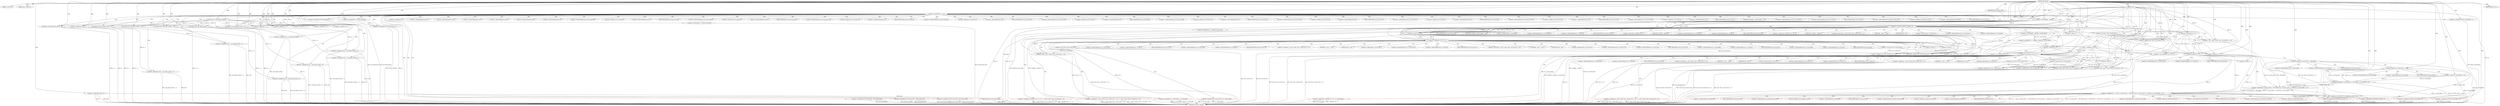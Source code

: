 digraph IGDstartelt {  
"1000104" [label = "(METHOD,IGDstartelt)" ]
"1000488" [label = "(METHOD_RETURN,__fastcall)" ]
"1000105" [label = "(PARAM,__m128i *a1)" ]
"1000106" [label = "(PARAM,const __m128i *a2)" ]
"1000107" [label = "(PARAM,int a3)" ]
"1000112" [label = "(<operator>.assignment,result = a1)" ]
"1000116" [label = "(<operator>.greaterThan,a3 > 127)" ]
"1000120" [label = "(<operator>.assignment,*a1 = _mm_loadu_si128(a2))" ]
"1000123" [label = "(_mm_loadu_si128,_mm_loadu_si128(a2))" ]
"1000125" [label = "(<operator>.assignment,a1[1] = _mm_loadu_si128(a2 + 1))" ]
"1000129" [label = "(_mm_loadu_si128,_mm_loadu_si128(a2 + 1))" ]
"1000130" [label = "(<operator>.addition,a2 + 1)" ]
"1000133" [label = "(<operator>.assignment,a1[2] = _mm_loadu_si128(a2 + 2))" ]
"1000137" [label = "(_mm_loadu_si128,_mm_loadu_si128(a2 + 2))" ]
"1000138" [label = "(<operator>.addition,a2 + 2)" ]
"1000141" [label = "(<operator>.assignment,a1[3] = _mm_loadu_si128(a2 + 3))" ]
"1000145" [label = "(_mm_loadu_si128,_mm_loadu_si128(a2 + 3))" ]
"1000146" [label = "(<operator>.addition,a2 + 3)" ]
"1000149" [label = "(<operator>.assignment,a1[4] = _mm_loadu_si128(a2 + 4))" ]
"1000153" [label = "(_mm_loadu_si128,_mm_loadu_si128(a2 + 4))" ]
"1000154" [label = "(<operator>.addition,a2 + 4)" ]
"1000157" [label = "(<operator>.assignment,a1[5] = _mm_loadu_si128(a2 + 5))" ]
"1000161" [label = "(_mm_loadu_si128,_mm_loadu_si128(a2 + 5))" ]
"1000162" [label = "(<operator>.addition,a2 + 5)" ]
"1000165" [label = "(<operator>.assignment,a1[6] = _mm_loadu_si128(a2 + 6))" ]
"1000169" [label = "(_mm_loadu_si128,_mm_loadu_si128(a2 + 6))" ]
"1000170" [label = "(<operator>.addition,a2 + 6)" ]
"1000173" [label = "(<operator>.assignment,a1[7].m128i_i64[0] = a2[7].m128i_i64[0])" ]
"1000188" [label = "(<operator>.assignment,a1[7].m128i_i32[2] = a2[7].m128i_i32[2])" ]
"1000203" [label = "(<operator>.assignment,a1[7].m128i_i16[6] = a2[7].m128i_i16[6])" ]
"1000218" [label = "(<operator>.assignment,v5 = a2[7].m128i_i8[14])" ]
"1000227" [label = "(<operator>.assignment,a1[7].m128i_i8[15] = 0)" ]
"1000236" [label = "(<operator>.preIncrement,++a1[24].m128i_i32[0])" ]
"1000244" [label = "(<operator>.assignment,a1[7].m128i_i8[14] = v5)" ]
"1000256" [label = "(<operator>.lessThan,(unsigned __int64)a3 < 8)" ]
"1000257" [label = "(<operator>.cast,(unsigned __int64)a3)" ]
"1000263" [label = "(<operator>.notEquals,(a3 & 4) != 0)" ]
"1000264" [label = "(<operator>.and,a3 & 4)" ]
"1000269" [label = "(<operator>.assignment,a1->m128i_i32[0] = a2->m128i_i32[0])" ]
"1000280" [label = "(<operator>.assignment,*(__int32 *)((char *)&a1->m128i_i32[-1] + a3) = *(__int32 *)((char *)&a2->m128i_i32[-1] + a3))" ]
"1000282" [label = "(<operator>.cast,(__int32 *)((char *)&a1->m128i_i32[-1] + a3))" ]
"1000284" [label = "(<operator>.addition,(char *)&a1->m128i_i32[-1] + a3)" ]
"1000285" [label = "(<operator>.cast,(char *)&a1->m128i_i32[-1])" ]
"1000292" [label = "(<operator>.minus,-1)" ]
"1000296" [label = "(<operator>.cast,(__int32 *)((char *)&a2->m128i_i32[-1] + a3))" ]
"1000298" [label = "(<operator>.addition,(char *)&a2->m128i_i32[-1] + a3)" ]
"1000299" [label = "(<operator>.cast,(char *)&a2->m128i_i32[-1])" ]
"1000306" [label = "(<operator>.minus,-1)" ]
"1000311" [label = "(IDENTIFIER,a3,if ( a3 ))" ]
"1000313" [label = "(<operator>.assignment,a1->m128i_i8[0] = a2->m128i_i8[0])" ]
"1000325" [label = "(<operator>.notEquals,(a3 & 2) != 0)" ]
"1000326" [label = "(<operator>.and,a3 & 2)" ]
"1000330" [label = "(<operator>.assignment,*(__int16 *)((char *)&a1->m128i_i16[-1] + a3) = *(__int16 *)((char *)&a2->m128i_i16[-1] + a3))" ]
"1000332" [label = "(<operator>.cast,(__int16 *)((char *)&a1->m128i_i16[-1] + a3))" ]
"1000334" [label = "(<operator>.addition,(char *)&a1->m128i_i16[-1] + a3)" ]
"1000335" [label = "(<operator>.cast,(char *)&a1->m128i_i16[-1])" ]
"1000342" [label = "(<operator>.minus,-1)" ]
"1000346" [label = "(<operator>.cast,(__int16 *)((char *)&a2->m128i_i16[-1] + a3))" ]
"1000348" [label = "(<operator>.addition,(char *)&a2->m128i_i16[-1] + a3)" ]
"1000349" [label = "(<operator>.cast,(char *)&a2->m128i_i16[-1])" ]
"1000356" [label = "(<operator>.minus,-1)" ]
"1000361" [label = "(<operator>.assignment,v4 = (unsigned __int64)&a1->m128i_u64[1])" ]
"1000363" [label = "(<operator>.cast,(unsigned __int64)&a1->m128i_u64[1])" ]
"1000371" [label = "(<operator>.assignment,*(_QWORD *)(v4 - 8) = a2->m128i_i64[0])" ]
"1000373" [label = "(<operator>.cast,(_QWORD *)(v4 - 8))" ]
"1000375" [label = "(<operator>.subtraction,v4 - 8)" ]
"1000383" [label = "(<operator>.assignment,*(_QWORD *)(v4 + a3 - 16) = *(__int64 *)((char *)&a2->m128i_i64[-1] + a3))" ]
"1000385" [label = "(<operator>.cast,(_QWORD *)(v4 + a3 - 16))" ]
"1000387" [label = "(<operator>.addition,v4 + a3 - 16)" ]
"1000389" [label = "(<operator>.subtraction,a3 - 16)" ]
"1000393" [label = "(<operator>.cast,(__int64 *)((char *)&a2->m128i_i64[-1] + a3))" ]
"1000395" [label = "(<operator>.addition,(char *)&a2->m128i_i64[-1] + a3)" ]
"1000396" [label = "(<operator>.cast,(char *)&a2->m128i_i64[-1])" ]
"1000403" [label = "(<operator>.minus,-1)" ]
"1000406" [label = "(<operator>.assignment,result->m128i_i8[a3] = 0)" ]
"1000413" [label = "(<operator>.preIncrement,++result[24].m128i_i32[0])" ]
"1000422" [label = "(<operator>.logicalAnd,a3 == 7 && a2->m128i_i32[0] == 1987208563 && a2->m128i_i16[2] == 25449 && a2->m128i_i8[6] == 101)" ]
"1000423" [label = "(<operator>.equals,a3 == 7)" ]
"1000426" [label = "(<operator>.logicalAnd,a2->m128i_i32[0] == 1987208563 && a2->m128i_i16[2] == 25449 && a2->m128i_i8[6] == 101)" ]
"1000427" [label = "(<operator>.equals,a2->m128i_i32[0] == 1987208563)" ]
"1000434" [label = "(<operator>.logicalAnd,a2->m128i_i16[2] == 25449 && a2->m128i_i8[6] == 101)" ]
"1000435" [label = "(<operator>.equals,a2->m128i_i16[2] == 25449)" ]
"1000442" [label = "(<operator>.equals,a2->m128i_i8[6] == 101)" ]
"1000450" [label = "(<operator>.assignment,result[152].m128i_i8[4] = 0)" ]
"1000459" [label = "(<operator>.assignment,result[160].m128i_i8[4] = 0)" ]
"1000468" [label = "(<operator>.assignment,result[168].m128i_i8[4] = 0)" ]
"1000477" [label = "(<operator>.assignment,result[176].m128i_i8[4] = 0)" ]
"1000486" [label = "(RETURN,return result;,return result;)" ]
"1000487" [label = "(IDENTIFIER,result,return result;)" ]
"1000121" [label = "(<operator>.indirection,*a1)" ]
"1000126" [label = "(<operator>.indirectIndexAccess,a1[1])" ]
"1000134" [label = "(<operator>.indirectIndexAccess,a1[2])" ]
"1000142" [label = "(<operator>.indirectIndexAccess,a1[3])" ]
"1000150" [label = "(<operator>.indirectIndexAccess,a1[4])" ]
"1000158" [label = "(<operator>.indirectIndexAccess,a1[5])" ]
"1000166" [label = "(<operator>.indirectIndexAccess,a1[6])" ]
"1000174" [label = "(<operator>.indirectIndexAccess,a1[7].m128i_i64[0])" ]
"1000175" [label = "(<operator>.fieldAccess,a1[7].m128i_i64)" ]
"1000176" [label = "(<operator>.indirectIndexAccess,a1[7])" ]
"1000179" [label = "(FIELD_IDENTIFIER,m128i_i64,m128i_i64)" ]
"1000181" [label = "(<operator>.indirectIndexAccess,a2[7].m128i_i64[0])" ]
"1000182" [label = "(<operator>.fieldAccess,a2[7].m128i_i64)" ]
"1000183" [label = "(<operator>.indirectIndexAccess,a2[7])" ]
"1000186" [label = "(FIELD_IDENTIFIER,m128i_i64,m128i_i64)" ]
"1000189" [label = "(<operator>.indirectIndexAccess,a1[7].m128i_i32[2])" ]
"1000190" [label = "(<operator>.fieldAccess,a1[7].m128i_i32)" ]
"1000191" [label = "(<operator>.indirectIndexAccess,a1[7])" ]
"1000194" [label = "(FIELD_IDENTIFIER,m128i_i32,m128i_i32)" ]
"1000196" [label = "(<operator>.indirectIndexAccess,a2[7].m128i_i32[2])" ]
"1000197" [label = "(<operator>.fieldAccess,a2[7].m128i_i32)" ]
"1000198" [label = "(<operator>.indirectIndexAccess,a2[7])" ]
"1000201" [label = "(FIELD_IDENTIFIER,m128i_i32,m128i_i32)" ]
"1000204" [label = "(<operator>.indirectIndexAccess,a1[7].m128i_i16[6])" ]
"1000205" [label = "(<operator>.fieldAccess,a1[7].m128i_i16)" ]
"1000206" [label = "(<operator>.indirectIndexAccess,a1[7])" ]
"1000209" [label = "(FIELD_IDENTIFIER,m128i_i16,m128i_i16)" ]
"1000211" [label = "(<operator>.indirectIndexAccess,a2[7].m128i_i16[6])" ]
"1000212" [label = "(<operator>.fieldAccess,a2[7].m128i_i16)" ]
"1000213" [label = "(<operator>.indirectIndexAccess,a2[7])" ]
"1000216" [label = "(FIELD_IDENTIFIER,m128i_i16,m128i_i16)" ]
"1000220" [label = "(<operator>.indirectIndexAccess,a2[7].m128i_i8[14])" ]
"1000221" [label = "(<operator>.fieldAccess,a2[7].m128i_i8)" ]
"1000222" [label = "(<operator>.indirectIndexAccess,a2[7])" ]
"1000225" [label = "(FIELD_IDENTIFIER,m128i_i8,m128i_i8)" ]
"1000228" [label = "(<operator>.indirectIndexAccess,a1[7].m128i_i8[15])" ]
"1000229" [label = "(<operator>.fieldAccess,a1[7].m128i_i8)" ]
"1000230" [label = "(<operator>.indirectIndexAccess,a1[7])" ]
"1000233" [label = "(FIELD_IDENTIFIER,m128i_i8,m128i_i8)" ]
"1000237" [label = "(<operator>.indirectIndexAccess,a1[24].m128i_i32[0])" ]
"1000238" [label = "(<operator>.fieldAccess,a1[24].m128i_i32)" ]
"1000239" [label = "(<operator>.indirectIndexAccess,a1[24])" ]
"1000242" [label = "(FIELD_IDENTIFIER,m128i_i32,m128i_i32)" ]
"1000245" [label = "(<operator>.indirectIndexAccess,a1[7].m128i_i8[14])" ]
"1000246" [label = "(<operator>.fieldAccess,a1[7].m128i_i8)" ]
"1000247" [label = "(<operator>.indirectIndexAccess,a1[7])" ]
"1000250" [label = "(FIELD_IDENTIFIER,m128i_i8,m128i_i8)" ]
"1000258" [label = "(UNKNOWN,unsigned __int64,unsigned __int64)" ]
"1000270" [label = "(<operator>.indirectIndexAccess,a1->m128i_i32[0])" ]
"1000271" [label = "(<operator>.indirectFieldAccess,a1->m128i_i32)" ]
"1000273" [label = "(FIELD_IDENTIFIER,m128i_i32,m128i_i32)" ]
"1000275" [label = "(<operator>.indirectIndexAccess,a2->m128i_i32[0])" ]
"1000276" [label = "(<operator>.indirectFieldAccess,a2->m128i_i32)" ]
"1000278" [label = "(FIELD_IDENTIFIER,m128i_i32,m128i_i32)" ]
"1000281" [label = "(<operator>.indirection,*(__int32 *)((char *)&a1->m128i_i32[-1] + a3))" ]
"1000283" [label = "(UNKNOWN,__int32 *,__int32 *)" ]
"1000286" [label = "(UNKNOWN,char *,char *)" ]
"1000287" [label = "(<operator>.addressOf,&a1->m128i_i32[-1])" ]
"1000288" [label = "(<operator>.indirectIndexAccess,a1->m128i_i32[-1])" ]
"1000289" [label = "(<operator>.indirectFieldAccess,a1->m128i_i32)" ]
"1000291" [label = "(FIELD_IDENTIFIER,m128i_i32,m128i_i32)" ]
"1000295" [label = "(<operator>.indirection,*(__int32 *)((char *)&a2->m128i_i32[-1] + a3))" ]
"1000297" [label = "(UNKNOWN,__int32 *,__int32 *)" ]
"1000300" [label = "(UNKNOWN,char *,char *)" ]
"1000301" [label = "(<operator>.addressOf,&a2->m128i_i32[-1])" ]
"1000302" [label = "(<operator>.indirectIndexAccess,a2->m128i_i32[-1])" ]
"1000303" [label = "(<operator>.indirectFieldAccess,a2->m128i_i32)" ]
"1000305" [label = "(FIELD_IDENTIFIER,m128i_i32,m128i_i32)" ]
"1000314" [label = "(<operator>.indirectIndexAccess,a1->m128i_i8[0])" ]
"1000315" [label = "(<operator>.indirectFieldAccess,a1->m128i_i8)" ]
"1000317" [label = "(FIELD_IDENTIFIER,m128i_i8,m128i_i8)" ]
"1000319" [label = "(<operator>.indirectIndexAccess,a2->m128i_i8[0])" ]
"1000320" [label = "(<operator>.indirectFieldAccess,a2->m128i_i8)" ]
"1000322" [label = "(FIELD_IDENTIFIER,m128i_i8,m128i_i8)" ]
"1000331" [label = "(<operator>.indirection,*(__int16 *)((char *)&a1->m128i_i16[-1] + a3))" ]
"1000333" [label = "(UNKNOWN,__int16 *,__int16 *)" ]
"1000336" [label = "(UNKNOWN,char *,char *)" ]
"1000337" [label = "(<operator>.addressOf,&a1->m128i_i16[-1])" ]
"1000338" [label = "(<operator>.indirectIndexAccess,a1->m128i_i16[-1])" ]
"1000339" [label = "(<operator>.indirectFieldAccess,a1->m128i_i16)" ]
"1000341" [label = "(FIELD_IDENTIFIER,m128i_i16,m128i_i16)" ]
"1000345" [label = "(<operator>.indirection,*(__int16 *)((char *)&a2->m128i_i16[-1] + a3))" ]
"1000347" [label = "(UNKNOWN,__int16 *,__int16 *)" ]
"1000350" [label = "(UNKNOWN,char *,char *)" ]
"1000351" [label = "(<operator>.addressOf,&a2->m128i_i16[-1])" ]
"1000352" [label = "(<operator>.indirectIndexAccess,a2->m128i_i16[-1])" ]
"1000353" [label = "(<operator>.indirectFieldAccess,a2->m128i_i16)" ]
"1000355" [label = "(FIELD_IDENTIFIER,m128i_i16,m128i_i16)" ]
"1000364" [label = "(UNKNOWN,unsigned __int64,unsigned __int64)" ]
"1000365" [label = "(<operator>.addressOf,&a1->m128i_u64[1])" ]
"1000366" [label = "(<operator>.indirectIndexAccess,a1->m128i_u64[1])" ]
"1000367" [label = "(<operator>.indirectFieldAccess,a1->m128i_u64)" ]
"1000369" [label = "(FIELD_IDENTIFIER,m128i_u64,m128i_u64)" ]
"1000372" [label = "(<operator>.indirection,*(_QWORD *)(v4 - 8))" ]
"1000374" [label = "(UNKNOWN,_QWORD *,_QWORD *)" ]
"1000378" [label = "(<operator>.indirectIndexAccess,a2->m128i_i64[0])" ]
"1000379" [label = "(<operator>.indirectFieldAccess,a2->m128i_i64)" ]
"1000381" [label = "(FIELD_IDENTIFIER,m128i_i64,m128i_i64)" ]
"1000384" [label = "(<operator>.indirection,*(_QWORD *)(v4 + a3 - 16))" ]
"1000386" [label = "(UNKNOWN,_QWORD *,_QWORD *)" ]
"1000392" [label = "(<operator>.indirection,*(__int64 *)((char *)&a2->m128i_i64[-1] + a3))" ]
"1000394" [label = "(UNKNOWN,__int64 *,__int64 *)" ]
"1000397" [label = "(UNKNOWN,char *,char *)" ]
"1000398" [label = "(<operator>.addressOf,&a2->m128i_i64[-1])" ]
"1000399" [label = "(<operator>.indirectIndexAccess,a2->m128i_i64[-1])" ]
"1000400" [label = "(<operator>.indirectFieldAccess,a2->m128i_i64)" ]
"1000402" [label = "(FIELD_IDENTIFIER,m128i_i64,m128i_i64)" ]
"1000407" [label = "(<operator>.indirectIndexAccess,result->m128i_i8[a3])" ]
"1000408" [label = "(<operator>.indirectFieldAccess,result->m128i_i8)" ]
"1000410" [label = "(FIELD_IDENTIFIER,m128i_i8,m128i_i8)" ]
"1000414" [label = "(<operator>.indirectIndexAccess,result[24].m128i_i32[0])" ]
"1000415" [label = "(<operator>.fieldAccess,result[24].m128i_i32)" ]
"1000416" [label = "(<operator>.indirectIndexAccess,result[24])" ]
"1000419" [label = "(FIELD_IDENTIFIER,m128i_i32,m128i_i32)" ]
"1000428" [label = "(<operator>.indirectIndexAccess,a2->m128i_i32[0])" ]
"1000429" [label = "(<operator>.indirectFieldAccess,a2->m128i_i32)" ]
"1000431" [label = "(FIELD_IDENTIFIER,m128i_i32,m128i_i32)" ]
"1000436" [label = "(<operator>.indirectIndexAccess,a2->m128i_i16[2])" ]
"1000437" [label = "(<operator>.indirectFieldAccess,a2->m128i_i16)" ]
"1000439" [label = "(FIELD_IDENTIFIER,m128i_i16,m128i_i16)" ]
"1000443" [label = "(<operator>.indirectIndexAccess,a2->m128i_i8[6])" ]
"1000444" [label = "(<operator>.indirectFieldAccess,a2->m128i_i8)" ]
"1000446" [label = "(FIELD_IDENTIFIER,m128i_i8,m128i_i8)" ]
"1000451" [label = "(<operator>.indirectIndexAccess,result[152].m128i_i8[4])" ]
"1000452" [label = "(<operator>.fieldAccess,result[152].m128i_i8)" ]
"1000453" [label = "(<operator>.indirectIndexAccess,result[152])" ]
"1000456" [label = "(FIELD_IDENTIFIER,m128i_i8,m128i_i8)" ]
"1000460" [label = "(<operator>.indirectIndexAccess,result[160].m128i_i8[4])" ]
"1000461" [label = "(<operator>.fieldAccess,result[160].m128i_i8)" ]
"1000462" [label = "(<operator>.indirectIndexAccess,result[160])" ]
"1000465" [label = "(FIELD_IDENTIFIER,m128i_i8,m128i_i8)" ]
"1000469" [label = "(<operator>.indirectIndexAccess,result[168].m128i_i8[4])" ]
"1000470" [label = "(<operator>.fieldAccess,result[168].m128i_i8)" ]
"1000471" [label = "(<operator>.indirectIndexAccess,result[168])" ]
"1000474" [label = "(FIELD_IDENTIFIER,m128i_i8,m128i_i8)" ]
"1000478" [label = "(<operator>.indirectIndexAccess,result[176].m128i_i8[4])" ]
"1000479" [label = "(<operator>.fieldAccess,result[176].m128i_i8)" ]
"1000480" [label = "(<operator>.indirectIndexAccess,result[176])" ]
"1000483" [label = "(FIELD_IDENTIFIER,m128i_i8,m128i_i8)" ]
  "1000173" -> "1000488"  [ label = "DDG: a2[7].m128i_i64[0]"] 
  "1000299" -> "1000488"  [ label = "DDG: &a2->m128i_i32[-1]"] 
  "1000435" -> "1000488"  [ label = "DDG: a2->m128i_i16[2]"] 
  "1000157" -> "1000488"  [ label = "DDG: _mm_loadu_si128(a2 + 5)"] 
  "1000468" -> "1000488"  [ label = "DDG: result[168].m128i_i8[4]"] 
  "1000423" -> "1000488"  [ label = "DDG: a3"] 
  "1000107" -> "1000488"  [ label = "DDG: a3"] 
  "1000280" -> "1000488"  [ label = "DDG: *(__int32 *)((char *)&a2->m128i_i32[-1] + a3)"] 
  "1000346" -> "1000488"  [ label = "DDG: (char *)&a2->m128i_i16[-1] + a3"] 
  "1000112" -> "1000488"  [ label = "DDG: result"] 
  "1000387" -> "1000488"  [ label = "DDG: a3 - 16"] 
  "1000406" -> "1000488"  [ label = "DDG: result->m128i_i8[a3]"] 
  "1000334" -> "1000488"  [ label = "DDG: (char *)&a1->m128i_i16[-1]"] 
  "1000116" -> "1000488"  [ label = "DDG: a3"] 
  "1000477" -> "1000488"  [ label = "DDG: result[176].m128i_i8[4]"] 
  "1000325" -> "1000488"  [ label = "DDG: (a3 & 2) != 0"] 
  "1000188" -> "1000488"  [ label = "DDG: a1[7].m128i_i32[2]"] 
  "1000165" -> "1000488"  [ label = "DDG: a1[6]"] 
  "1000313" -> "1000488"  [ label = "DDG: a2->m128i_i8[0]"] 
  "1000173" -> "1000488"  [ label = "DDG: a1[7].m128i_i64[0]"] 
  "1000335" -> "1000488"  [ label = "DDG: &a1->m128i_i16[-1]"] 
  "1000349" -> "1000488"  [ label = "DDG: &a2->m128i_i16[-1]"] 
  "1000141" -> "1000488"  [ label = "DDG: a1[3]"] 
  "1000422" -> "1000488"  [ label = "DDG: a3 == 7 && a2->m128i_i32[0] == 1987208563 && a2->m128i_i16[2] == 25449 && a2->m128i_i8[6] == 101"] 
  "1000332" -> "1000488"  [ label = "DDG: (char *)&a1->m128i_i16[-1] + a3"] 
  "1000203" -> "1000488"  [ label = "DDG: a2[7].m128i_i16[6]"] 
  "1000383" -> "1000488"  [ label = "DDG: *(__int64 *)((char *)&a2->m128i_i64[-1] + a3)"] 
  "1000120" -> "1000488"  [ label = "DDG: *a1"] 
  "1000256" -> "1000488"  [ label = "DDG: (unsigned __int64)a3 < 8"] 
  "1000218" -> "1000488"  [ label = "DDG: a2[7].m128i_i8[14]"] 
  "1000296" -> "1000488"  [ label = "DDG: (char *)&a2->m128i_i32[-1] + a3"] 
  "1000129" -> "1000488"  [ label = "DDG: a2 + 1"] 
  "1000383" -> "1000488"  [ label = "DDG: *(_QWORD *)(v4 + a3 - 16)"] 
  "1000434" -> "1000488"  [ label = "DDG: a2->m128i_i8[6] == 101"] 
  "1000133" -> "1000488"  [ label = "DDG: _mm_loadu_si128(a2 + 2)"] 
  "1000133" -> "1000488"  [ label = "DDG: a1[2]"] 
  "1000269" -> "1000488"  [ label = "DDG: a1->m128i_i32[0]"] 
  "1000385" -> "1000488"  [ label = "DDG: v4 + a3 - 16"] 
  "1000149" -> "1000488"  [ label = "DDG: _mm_loadu_si128(a2 + 4)"] 
  "1000363" -> "1000488"  [ label = "DDG: &a1->m128i_u64[1]"] 
  "1000422" -> "1000488"  [ label = "DDG: a2->m128i_i32[0] == 1987208563 && a2->m128i_i16[2] == 25449 && a2->m128i_i8[6] == 101"] 
  "1000149" -> "1000488"  [ label = "DDG: a1[4]"] 
  "1000330" -> "1000488"  [ label = "DDG: *(__int16 *)((char *)&a2->m128i_i16[-1] + a3)"] 
  "1000203" -> "1000488"  [ label = "DDG: a1[7].m128i_i16[6]"] 
  "1000157" -> "1000488"  [ label = "DDG: a1[5]"] 
  "1000116" -> "1000488"  [ label = "DDG: a3 > 127"] 
  "1000263" -> "1000488"  [ label = "DDG: (a3 & 4) != 0"] 
  "1000236" -> "1000488"  [ label = "DDG: a1[24].m128i_i32[0]"] 
  "1000371" -> "1000488"  [ label = "DDG: a2->m128i_i64[0]"] 
  "1000137" -> "1000488"  [ label = "DDG: a2 + 2"] 
  "1000393" -> "1000488"  [ label = "DDG: (char *)&a2->m128i_i64[-1] + a3"] 
  "1000313" -> "1000488"  [ label = "DDG: a1->m128i_i8[0]"] 
  "1000269" -> "1000488"  [ label = "DDG: a2->m128i_i32[0]"] 
  "1000244" -> "1000488"  [ label = "DDG: v5"] 
  "1000169" -> "1000488"  [ label = "DDG: a2 + 6"] 
  "1000285" -> "1000488"  [ label = "DDG: &a1->m128i_i32[-1]"] 
  "1000371" -> "1000488"  [ label = "DDG: *(_QWORD *)(v4 - 8)"] 
  "1000348" -> "1000488"  [ label = "DDG: (char *)&a2->m128i_i16[-1]"] 
  "1000450" -> "1000488"  [ label = "DDG: result[152].m128i_i8[4]"] 
  "1000426" -> "1000488"  [ label = "DDG: a2->m128i_i16[2] == 25449 && a2->m128i_i8[6] == 101"] 
  "1000256" -> "1000488"  [ label = "DDG: (unsigned __int64)a3"] 
  "1000170" -> "1000488"  [ label = "DDG: a2"] 
  "1000280" -> "1000488"  [ label = "DDG: *(__int32 *)((char *)&a1->m128i_i32[-1] + a3)"] 
  "1000387" -> "1000488"  [ label = "DDG: v4"] 
  "1000396" -> "1000488"  [ label = "DDG: &a2->m128i_i64[-1]"] 
  "1000125" -> "1000488"  [ label = "DDG: a1[1]"] 
  "1000422" -> "1000488"  [ label = "DDG: a3 == 7"] 
  "1000227" -> "1000488"  [ label = "DDG: a1[7].m128i_i8[15]"] 
  "1000112" -> "1000488"  [ label = "DDG: a1"] 
  "1000427" -> "1000488"  [ label = "DDG: a2->m128i_i32[0]"] 
  "1000395" -> "1000488"  [ label = "DDG: (char *)&a2->m128i_i64[-1]"] 
  "1000188" -> "1000488"  [ label = "DDG: a2[7].m128i_i32[2]"] 
  "1000298" -> "1000488"  [ label = "DDG: (char *)&a2->m128i_i32[-1]"] 
  "1000165" -> "1000488"  [ label = "DDG: _mm_loadu_si128(a2 + 6)"] 
  "1000373" -> "1000488"  [ label = "DDG: v4 - 8"] 
  "1000361" -> "1000488"  [ label = "DDG: (unsigned __int64)&a1->m128i_u64[1]"] 
  "1000263" -> "1000488"  [ label = "DDG: a3 & 4"] 
  "1000141" -> "1000488"  [ label = "DDG: _mm_loadu_si128(a2 + 3)"] 
  "1000125" -> "1000488"  [ label = "DDG: _mm_loadu_si128(a2 + 1)"] 
  "1000282" -> "1000488"  [ label = "DDG: (char *)&a1->m128i_i32[-1] + a3"] 
  "1000325" -> "1000488"  [ label = "DDG: a3 & 2"] 
  "1000434" -> "1000488"  [ label = "DDG: a2->m128i_i16[2] == 25449"] 
  "1000153" -> "1000488"  [ label = "DDG: a2 + 4"] 
  "1000442" -> "1000488"  [ label = "DDG: a2->m128i_i8[6]"] 
  "1000145" -> "1000488"  [ label = "DDG: a2 + 3"] 
  "1000244" -> "1000488"  [ label = "DDG: a1[7].m128i_i8[14]"] 
  "1000120" -> "1000488"  [ label = "DDG: _mm_loadu_si128(a2)"] 
  "1000426" -> "1000488"  [ label = "DDG: a2->m128i_i32[0] == 1987208563"] 
  "1000284" -> "1000488"  [ label = "DDG: (char *)&a1->m128i_i32[-1]"] 
  "1000161" -> "1000488"  [ label = "DDG: a2 + 5"] 
  "1000459" -> "1000488"  [ label = "DDG: result[160].m128i_i8[4]"] 
  "1000413" -> "1000488"  [ label = "DDG: result[24].m128i_i32[0]"] 
  "1000330" -> "1000488"  [ label = "DDG: *(__int16 *)((char *)&a1->m128i_i16[-1] + a3)"] 
  "1000486" -> "1000488"  [ label = "DDG: <RET>"] 
  "1000104" -> "1000105"  [ label = "DDG: "] 
  "1000104" -> "1000106"  [ label = "DDG: "] 
  "1000104" -> "1000107"  [ label = "DDG: "] 
  "1000104" -> "1000112"  [ label = "DDG: "] 
  "1000107" -> "1000116"  [ label = "DDG: a3"] 
  "1000104" -> "1000116"  [ label = "DDG: "] 
  "1000123" -> "1000120"  [ label = "DDG: a2"] 
  "1000104" -> "1000123"  [ label = "DDG: "] 
  "1000129" -> "1000125"  [ label = "DDG: a2 + 1"] 
  "1000123" -> "1000129"  [ label = "DDG: a2"] 
  "1000104" -> "1000129"  [ label = "DDG: "] 
  "1000123" -> "1000130"  [ label = "DDG: a2"] 
  "1000104" -> "1000130"  [ label = "DDG: "] 
  "1000137" -> "1000133"  [ label = "DDG: a2 + 2"] 
  "1000104" -> "1000137"  [ label = "DDG: "] 
  "1000123" -> "1000137"  [ label = "DDG: a2"] 
  "1000104" -> "1000138"  [ label = "DDG: "] 
  "1000123" -> "1000138"  [ label = "DDG: a2"] 
  "1000145" -> "1000141"  [ label = "DDG: a2 + 3"] 
  "1000104" -> "1000145"  [ label = "DDG: "] 
  "1000123" -> "1000145"  [ label = "DDG: a2"] 
  "1000104" -> "1000146"  [ label = "DDG: "] 
  "1000123" -> "1000146"  [ label = "DDG: a2"] 
  "1000153" -> "1000149"  [ label = "DDG: a2 + 4"] 
  "1000104" -> "1000153"  [ label = "DDG: "] 
  "1000123" -> "1000153"  [ label = "DDG: a2"] 
  "1000104" -> "1000154"  [ label = "DDG: "] 
  "1000123" -> "1000154"  [ label = "DDG: a2"] 
  "1000161" -> "1000157"  [ label = "DDG: a2 + 5"] 
  "1000104" -> "1000161"  [ label = "DDG: "] 
  "1000123" -> "1000161"  [ label = "DDG: a2"] 
  "1000104" -> "1000162"  [ label = "DDG: "] 
  "1000123" -> "1000162"  [ label = "DDG: a2"] 
  "1000169" -> "1000165"  [ label = "DDG: a2 + 6"] 
  "1000104" -> "1000169"  [ label = "DDG: "] 
  "1000123" -> "1000169"  [ label = "DDG: a2"] 
  "1000104" -> "1000170"  [ label = "DDG: "] 
  "1000123" -> "1000170"  [ label = "DDG: a2"] 
  "1000104" -> "1000218"  [ label = "DDG: "] 
  "1000104" -> "1000227"  [ label = "DDG: "] 
  "1000218" -> "1000244"  [ label = "DDG: v5"] 
  "1000104" -> "1000244"  [ label = "DDG: "] 
  "1000257" -> "1000256"  [ label = "DDG: a3"] 
  "1000116" -> "1000257"  [ label = "DDG: a3"] 
  "1000107" -> "1000257"  [ label = "DDG: a3"] 
  "1000104" -> "1000257"  [ label = "DDG: "] 
  "1000104" -> "1000256"  [ label = "DDG: "] 
  "1000264" -> "1000263"  [ label = "DDG: a3"] 
  "1000264" -> "1000263"  [ label = "DDG: 4"] 
  "1000257" -> "1000264"  [ label = "DDG: a3"] 
  "1000107" -> "1000264"  [ label = "DDG: a3"] 
  "1000104" -> "1000264"  [ label = "DDG: "] 
  "1000104" -> "1000263"  [ label = "DDG: "] 
  "1000285" -> "1000282"  [ label = "DDG: &a1->m128i_i32[-1]"] 
  "1000264" -> "1000282"  [ label = "DDG: a3"] 
  "1000107" -> "1000282"  [ label = "DDG: a3"] 
  "1000104" -> "1000282"  [ label = "DDG: "] 
  "1000285" -> "1000284"  [ label = "DDG: &a1->m128i_i32[-1]"] 
  "1000104" -> "1000292"  [ label = "DDG: "] 
  "1000264" -> "1000284"  [ label = "DDG: a3"] 
  "1000107" -> "1000284"  [ label = "DDG: a3"] 
  "1000104" -> "1000284"  [ label = "DDG: "] 
  "1000299" -> "1000296"  [ label = "DDG: &a2->m128i_i32[-1]"] 
  "1000107" -> "1000296"  [ label = "DDG: a3"] 
  "1000104" -> "1000296"  [ label = "DDG: "] 
  "1000264" -> "1000296"  [ label = "DDG: a3"] 
  "1000299" -> "1000298"  [ label = "DDG: &a2->m128i_i32[-1]"] 
  "1000104" -> "1000306"  [ label = "DDG: "] 
  "1000107" -> "1000298"  [ label = "DDG: a3"] 
  "1000104" -> "1000298"  [ label = "DDG: "] 
  "1000264" -> "1000298"  [ label = "DDG: a3"] 
  "1000104" -> "1000311"  [ label = "DDG: "] 
  "1000326" -> "1000325"  [ label = "DDG: a3"] 
  "1000326" -> "1000325"  [ label = "DDG: 2"] 
  "1000264" -> "1000326"  [ label = "DDG: a3"] 
  "1000107" -> "1000326"  [ label = "DDG: a3"] 
  "1000104" -> "1000326"  [ label = "DDG: "] 
  "1000104" -> "1000325"  [ label = "DDG: "] 
  "1000335" -> "1000332"  [ label = "DDG: &a1->m128i_i16[-1]"] 
  "1000326" -> "1000332"  [ label = "DDG: a3"] 
  "1000107" -> "1000332"  [ label = "DDG: a3"] 
  "1000104" -> "1000332"  [ label = "DDG: "] 
  "1000335" -> "1000334"  [ label = "DDG: &a1->m128i_i16[-1]"] 
  "1000104" -> "1000342"  [ label = "DDG: "] 
  "1000326" -> "1000334"  [ label = "DDG: a3"] 
  "1000107" -> "1000334"  [ label = "DDG: a3"] 
  "1000104" -> "1000334"  [ label = "DDG: "] 
  "1000349" -> "1000346"  [ label = "DDG: &a2->m128i_i16[-1]"] 
  "1000107" -> "1000346"  [ label = "DDG: a3"] 
  "1000104" -> "1000346"  [ label = "DDG: "] 
  "1000326" -> "1000346"  [ label = "DDG: a3"] 
  "1000349" -> "1000348"  [ label = "DDG: &a2->m128i_i16[-1]"] 
  "1000104" -> "1000356"  [ label = "DDG: "] 
  "1000107" -> "1000348"  [ label = "DDG: a3"] 
  "1000104" -> "1000348"  [ label = "DDG: "] 
  "1000326" -> "1000348"  [ label = "DDG: a3"] 
  "1000363" -> "1000361"  [ label = "DDG: &a1->m128i_u64[1]"] 
  "1000104" -> "1000361"  [ label = "DDG: "] 
  "1000375" -> "1000373"  [ label = "DDG: v4"] 
  "1000375" -> "1000373"  [ label = "DDG: 8"] 
  "1000361" -> "1000375"  [ label = "DDG: v4"] 
  "1000104" -> "1000375"  [ label = "DDG: "] 
  "1000375" -> "1000385"  [ label = "DDG: v4"] 
  "1000104" -> "1000385"  [ label = "DDG: "] 
  "1000389" -> "1000385"  [ label = "DDG: a3"] 
  "1000389" -> "1000385"  [ label = "DDG: 16"] 
  "1000375" -> "1000387"  [ label = "DDG: v4"] 
  "1000104" -> "1000387"  [ label = "DDG: "] 
  "1000389" -> "1000387"  [ label = "DDG: a3"] 
  "1000389" -> "1000387"  [ label = "DDG: 16"] 
  "1000257" -> "1000389"  [ label = "DDG: a3"] 
  "1000107" -> "1000389"  [ label = "DDG: a3"] 
  "1000104" -> "1000389"  [ label = "DDG: "] 
  "1000396" -> "1000393"  [ label = "DDG: &a2->m128i_i64[-1]"] 
  "1000389" -> "1000393"  [ label = "DDG: a3"] 
  "1000107" -> "1000393"  [ label = "DDG: a3"] 
  "1000104" -> "1000393"  [ label = "DDG: "] 
  "1000396" -> "1000395"  [ label = "DDG: &a2->m128i_i64[-1]"] 
  "1000104" -> "1000403"  [ label = "DDG: "] 
  "1000389" -> "1000395"  [ label = "DDG: a3"] 
  "1000107" -> "1000395"  [ label = "DDG: a3"] 
  "1000104" -> "1000395"  [ label = "DDG: "] 
  "1000104" -> "1000406"  [ label = "DDG: "] 
  "1000423" -> "1000422"  [ label = "DDG: a3"] 
  "1000423" -> "1000422"  [ label = "DDG: 7"] 
  "1000326" -> "1000423"  [ label = "DDG: a3"] 
  "1000264" -> "1000423"  [ label = "DDG: a3"] 
  "1000107" -> "1000423"  [ label = "DDG: a3"] 
  "1000104" -> "1000423"  [ label = "DDG: "] 
  "1000389" -> "1000423"  [ label = "DDG: a3"] 
  "1000426" -> "1000422"  [ label = "DDG: a2->m128i_i32[0] == 1987208563"] 
  "1000426" -> "1000422"  [ label = "DDG: a2->m128i_i16[2] == 25449 && a2->m128i_i8[6] == 101"] 
  "1000427" -> "1000426"  [ label = "DDG: a2->m128i_i32[0]"] 
  "1000427" -> "1000426"  [ label = "DDG: 1987208563"] 
  "1000104" -> "1000427"  [ label = "DDG: "] 
  "1000434" -> "1000426"  [ label = "DDG: a2->m128i_i16[2] == 25449"] 
  "1000434" -> "1000426"  [ label = "DDG: a2->m128i_i8[6] == 101"] 
  "1000435" -> "1000434"  [ label = "DDG: a2->m128i_i16[2]"] 
  "1000435" -> "1000434"  [ label = "DDG: 25449"] 
  "1000104" -> "1000435"  [ label = "DDG: "] 
  "1000442" -> "1000434"  [ label = "DDG: a2->m128i_i8[6]"] 
  "1000442" -> "1000434"  [ label = "DDG: 101"] 
  "1000104" -> "1000442"  [ label = "DDG: "] 
  "1000104" -> "1000450"  [ label = "DDG: "] 
  "1000104" -> "1000459"  [ label = "DDG: "] 
  "1000104" -> "1000468"  [ label = "DDG: "] 
  "1000104" -> "1000477"  [ label = "DDG: "] 
  "1000487" -> "1000486"  [ label = "DDG: result"] 
  "1000112" -> "1000486"  [ label = "DDG: result"] 
  "1000104" -> "1000487"  [ label = "DDG: "] 
  "1000116" -> "1000423"  [ label = "CDG: "] 
  "1000116" -> "1000422"  [ label = "CDG: "] 
  "1000116" -> "1000419"  [ label = "CDG: "] 
  "1000116" -> "1000126"  [ label = "CDG: "] 
  "1000116" -> "1000125"  [ label = "CDG: "] 
  "1000116" -> "1000123"  [ label = "CDG: "] 
  "1000116" -> "1000121"  [ label = "CDG: "] 
  "1000116" -> "1000120"  [ label = "CDG: "] 
  "1000116" -> "1000142"  [ label = "CDG: "] 
  "1000116" -> "1000141"  [ label = "CDG: "] 
  "1000116" -> "1000138"  [ label = "CDG: "] 
  "1000116" -> "1000137"  [ label = "CDG: "] 
  "1000116" -> "1000134"  [ label = "CDG: "] 
  "1000116" -> "1000133"  [ label = "CDG: "] 
  "1000116" -> "1000130"  [ label = "CDG: "] 
  "1000116" -> "1000129"  [ label = "CDG: "] 
  "1000116" -> "1000158"  [ label = "CDG: "] 
  "1000116" -> "1000157"  [ label = "CDG: "] 
  "1000116" -> "1000154"  [ label = "CDG: "] 
  "1000116" -> "1000153"  [ label = "CDG: "] 
  "1000116" -> "1000150"  [ label = "CDG: "] 
  "1000116" -> "1000149"  [ label = "CDG: "] 
  "1000116" -> "1000146"  [ label = "CDG: "] 
  "1000116" -> "1000145"  [ label = "CDG: "] 
  "1000116" -> "1000176"  [ label = "CDG: "] 
  "1000116" -> "1000175"  [ label = "CDG: "] 
  "1000116" -> "1000174"  [ label = "CDG: "] 
  "1000116" -> "1000173"  [ label = "CDG: "] 
  "1000116" -> "1000170"  [ label = "CDG: "] 
  "1000116" -> "1000169"  [ label = "CDG: "] 
  "1000116" -> "1000166"  [ label = "CDG: "] 
  "1000116" -> "1000165"  [ label = "CDG: "] 
  "1000116" -> "1000162"  [ label = "CDG: "] 
  "1000116" -> "1000161"  [ label = "CDG: "] 
  "1000116" -> "1000191"  [ label = "CDG: "] 
  "1000116" -> "1000190"  [ label = "CDG: "] 
  "1000116" -> "1000189"  [ label = "CDG: "] 
  "1000116" -> "1000188"  [ label = "CDG: "] 
  "1000116" -> "1000186"  [ label = "CDG: "] 
  "1000116" -> "1000183"  [ label = "CDG: "] 
  "1000116" -> "1000182"  [ label = "CDG: "] 
  "1000116" -> "1000181"  [ label = "CDG: "] 
  "1000116" -> "1000179"  [ label = "CDG: "] 
  "1000116" -> "1000206"  [ label = "CDG: "] 
  "1000116" -> "1000205"  [ label = "CDG: "] 
  "1000116" -> "1000204"  [ label = "CDG: "] 
  "1000116" -> "1000203"  [ label = "CDG: "] 
  "1000116" -> "1000201"  [ label = "CDG: "] 
  "1000116" -> "1000198"  [ label = "CDG: "] 
  "1000116" -> "1000197"  [ label = "CDG: "] 
  "1000116" -> "1000196"  [ label = "CDG: "] 
  "1000116" -> "1000194"  [ label = "CDG: "] 
  "1000116" -> "1000222"  [ label = "CDG: "] 
  "1000116" -> "1000221"  [ label = "CDG: "] 
  "1000116" -> "1000220"  [ label = "CDG: "] 
  "1000116" -> "1000218"  [ label = "CDG: "] 
  "1000116" -> "1000216"  [ label = "CDG: "] 
  "1000116" -> "1000213"  [ label = "CDG: "] 
  "1000116" -> "1000212"  [ label = "CDG: "] 
  "1000116" -> "1000211"  [ label = "CDG: "] 
  "1000116" -> "1000209"  [ label = "CDG: "] 
  "1000116" -> "1000239"  [ label = "CDG: "] 
  "1000116" -> "1000238"  [ label = "CDG: "] 
  "1000116" -> "1000237"  [ label = "CDG: "] 
  "1000116" -> "1000236"  [ label = "CDG: "] 
  "1000116" -> "1000233"  [ label = "CDG: "] 
  "1000116" -> "1000230"  [ label = "CDG: "] 
  "1000116" -> "1000229"  [ label = "CDG: "] 
  "1000116" -> "1000228"  [ label = "CDG: "] 
  "1000116" -> "1000227"  [ label = "CDG: "] 
  "1000116" -> "1000225"  [ label = "CDG: "] 
  "1000116" -> "1000256"  [ label = "CDG: "] 
  "1000116" -> "1000250"  [ label = "CDG: "] 
  "1000116" -> "1000247"  [ label = "CDG: "] 
  "1000116" -> "1000246"  [ label = "CDG: "] 
  "1000116" -> "1000245"  [ label = "CDG: "] 
  "1000116" -> "1000244"  [ label = "CDG: "] 
  "1000116" -> "1000242"  [ label = "CDG: "] 
  "1000116" -> "1000258"  [ label = "CDG: "] 
  "1000116" -> "1000257"  [ label = "CDG: "] 
  "1000116" -> "1000416"  [ label = "CDG: "] 
  "1000116" -> "1000415"  [ label = "CDG: "] 
  "1000116" -> "1000414"  [ label = "CDG: "] 
  "1000116" -> "1000413"  [ label = "CDG: "] 
  "1000116" -> "1000410"  [ label = "CDG: "] 
  "1000116" -> "1000408"  [ label = "CDG: "] 
  "1000116" -> "1000407"  [ label = "CDG: "] 
  "1000116" -> "1000406"  [ label = "CDG: "] 
  "1000256" -> "1000264"  [ label = "CDG: "] 
  "1000256" -> "1000263"  [ label = "CDG: "] 
  "1000256" -> "1000367"  [ label = "CDG: "] 
  "1000256" -> "1000366"  [ label = "CDG: "] 
  "1000256" -> "1000365"  [ label = "CDG: "] 
  "1000256" -> "1000364"  [ label = "CDG: "] 
  "1000256" -> "1000363"  [ label = "CDG: "] 
  "1000256" -> "1000361"  [ label = "CDG: "] 
  "1000256" -> "1000384"  [ label = "CDG: "] 
  "1000256" -> "1000383"  [ label = "CDG: "] 
  "1000256" -> "1000381"  [ label = "CDG: "] 
  "1000256" -> "1000379"  [ label = "CDG: "] 
  "1000256" -> "1000378"  [ label = "CDG: "] 
  "1000256" -> "1000375"  [ label = "CDG: "] 
  "1000256" -> "1000374"  [ label = "CDG: "] 
  "1000256" -> "1000373"  [ label = "CDG: "] 
  "1000256" -> "1000372"  [ label = "CDG: "] 
  "1000256" -> "1000371"  [ label = "CDG: "] 
  "1000256" -> "1000369"  [ label = "CDG: "] 
  "1000256" -> "1000400"  [ label = "CDG: "] 
  "1000256" -> "1000399"  [ label = "CDG: "] 
  "1000256" -> "1000398"  [ label = "CDG: "] 
  "1000256" -> "1000397"  [ label = "CDG: "] 
  "1000256" -> "1000396"  [ label = "CDG: "] 
  "1000256" -> "1000395"  [ label = "CDG: "] 
  "1000256" -> "1000394"  [ label = "CDG: "] 
  "1000256" -> "1000393"  [ label = "CDG: "] 
  "1000256" -> "1000392"  [ label = "CDG: "] 
  "1000256" -> "1000389"  [ label = "CDG: "] 
  "1000256" -> "1000387"  [ label = "CDG: "] 
  "1000256" -> "1000386"  [ label = "CDG: "] 
  "1000256" -> "1000385"  [ label = "CDG: "] 
  "1000256" -> "1000403"  [ label = "CDG: "] 
  "1000256" -> "1000402"  [ label = "CDG: "] 
  "1000263" -> "1000271"  [ label = "CDG: "] 
  "1000263" -> "1000270"  [ label = "CDG: "] 
  "1000263" -> "1000269"  [ label = "CDG: "] 
  "1000263" -> "1000288"  [ label = "CDG: "] 
  "1000263" -> "1000287"  [ label = "CDG: "] 
  "1000263" -> "1000286"  [ label = "CDG: "] 
  "1000263" -> "1000285"  [ label = "CDG: "] 
  "1000263" -> "1000284"  [ label = "CDG: "] 
  "1000263" -> "1000283"  [ label = "CDG: "] 
  "1000263" -> "1000282"  [ label = "CDG: "] 
  "1000263" -> "1000281"  [ label = "CDG: "] 
  "1000263" -> "1000280"  [ label = "CDG: "] 
  "1000263" -> "1000278"  [ label = "CDG: "] 
  "1000263" -> "1000276"  [ label = "CDG: "] 
  "1000263" -> "1000275"  [ label = "CDG: "] 
  "1000263" -> "1000273"  [ label = "CDG: "] 
  "1000263" -> "1000303"  [ label = "CDG: "] 
  "1000263" -> "1000302"  [ label = "CDG: "] 
  "1000263" -> "1000301"  [ label = "CDG: "] 
  "1000263" -> "1000300"  [ label = "CDG: "] 
  "1000263" -> "1000299"  [ label = "CDG: "] 
  "1000263" -> "1000298"  [ label = "CDG: "] 
  "1000263" -> "1000297"  [ label = "CDG: "] 
  "1000263" -> "1000296"  [ label = "CDG: "] 
  "1000263" -> "1000295"  [ label = "CDG: "] 
  "1000263" -> "1000292"  [ label = "CDG: "] 
  "1000263" -> "1000291"  [ label = "CDG: "] 
  "1000263" -> "1000289"  [ label = "CDG: "] 
  "1000263" -> "1000306"  [ label = "CDG: "] 
  "1000263" -> "1000305"  [ label = "CDG: "] 
  "1000263" -> "1000320"  [ label = "CDG: "] 
  "1000263" -> "1000319"  [ label = "CDG: "] 
  "1000263" -> "1000317"  [ label = "CDG: "] 
  "1000263" -> "1000315"  [ label = "CDG: "] 
  "1000263" -> "1000314"  [ label = "CDG: "] 
  "1000263" -> "1000313"  [ label = "CDG: "] 
  "1000263" -> "1000326"  [ label = "CDG: "] 
  "1000263" -> "1000325"  [ label = "CDG: "] 
  "1000263" -> "1000322"  [ label = "CDG: "] 
  "1000325" -> "1000336"  [ label = "CDG: "] 
  "1000325" -> "1000335"  [ label = "CDG: "] 
  "1000325" -> "1000334"  [ label = "CDG: "] 
  "1000325" -> "1000333"  [ label = "CDG: "] 
  "1000325" -> "1000332"  [ label = "CDG: "] 
  "1000325" -> "1000331"  [ label = "CDG: "] 
  "1000325" -> "1000330"  [ label = "CDG: "] 
  "1000325" -> "1000352"  [ label = "CDG: "] 
  "1000325" -> "1000351"  [ label = "CDG: "] 
  "1000325" -> "1000350"  [ label = "CDG: "] 
  "1000325" -> "1000349"  [ label = "CDG: "] 
  "1000325" -> "1000348"  [ label = "CDG: "] 
  "1000325" -> "1000347"  [ label = "CDG: "] 
  "1000325" -> "1000346"  [ label = "CDG: "] 
  "1000325" -> "1000345"  [ label = "CDG: "] 
  "1000325" -> "1000342"  [ label = "CDG: "] 
  "1000325" -> "1000341"  [ label = "CDG: "] 
  "1000325" -> "1000339"  [ label = "CDG: "] 
  "1000325" -> "1000338"  [ label = "CDG: "] 
  "1000325" -> "1000337"  [ label = "CDG: "] 
  "1000325" -> "1000356"  [ label = "CDG: "] 
  "1000325" -> "1000355"  [ label = "CDG: "] 
  "1000325" -> "1000353"  [ label = "CDG: "] 
  "1000422" -> "1000462"  [ label = "CDG: "] 
  "1000422" -> "1000461"  [ label = "CDG: "] 
  "1000422" -> "1000460"  [ label = "CDG: "] 
  "1000422" -> "1000459"  [ label = "CDG: "] 
  "1000422" -> "1000456"  [ label = "CDG: "] 
  "1000422" -> "1000453"  [ label = "CDG: "] 
  "1000422" -> "1000452"  [ label = "CDG: "] 
  "1000422" -> "1000451"  [ label = "CDG: "] 
  "1000422" -> "1000450"  [ label = "CDG: "] 
  "1000422" -> "1000480"  [ label = "CDG: "] 
  "1000422" -> "1000479"  [ label = "CDG: "] 
  "1000422" -> "1000478"  [ label = "CDG: "] 
  "1000422" -> "1000477"  [ label = "CDG: "] 
  "1000422" -> "1000474"  [ label = "CDG: "] 
  "1000422" -> "1000471"  [ label = "CDG: "] 
  "1000422" -> "1000470"  [ label = "CDG: "] 
  "1000422" -> "1000469"  [ label = "CDG: "] 
  "1000422" -> "1000468"  [ label = "CDG: "] 
  "1000422" -> "1000465"  [ label = "CDG: "] 
  "1000422" -> "1000483"  [ label = "CDG: "] 
  "1000423" -> "1000431"  [ label = "CDG: "] 
  "1000423" -> "1000429"  [ label = "CDG: "] 
  "1000423" -> "1000428"  [ label = "CDG: "] 
  "1000423" -> "1000427"  [ label = "CDG: "] 
  "1000423" -> "1000426"  [ label = "CDG: "] 
  "1000427" -> "1000439"  [ label = "CDG: "] 
  "1000427" -> "1000437"  [ label = "CDG: "] 
  "1000427" -> "1000436"  [ label = "CDG: "] 
  "1000427" -> "1000435"  [ label = "CDG: "] 
  "1000427" -> "1000434"  [ label = "CDG: "] 
  "1000435" -> "1000446"  [ label = "CDG: "] 
  "1000435" -> "1000444"  [ label = "CDG: "] 
  "1000435" -> "1000443"  [ label = "CDG: "] 
  "1000435" -> "1000442"  [ label = "CDG: "] 
}
